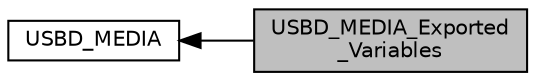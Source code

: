 digraph "USBD_MEDIA_Exported_Variables"
{
  edge [fontname="Helvetica",fontsize="10",labelfontname="Helvetica",labelfontsize="10"];
  node [fontname="Helvetica",fontsize="10",shape=record];
  rankdir=LR;
  Node1 [label="USBD_MEDIA",height=0.2,width=0.4,color="black", fillcolor="white", style="filled",URL="$group___u_s_b_d___m_e_d_i_a.html",tooltip="header file for the usbd_dfu_media_template.c file "];
  Node0 [label="USBD_MEDIA_Exported\l_Variables",height=0.2,width=0.4,color="black", fillcolor="grey75", style="filled", fontcolor="black"];
  Node1->Node0 [shape=plaintext, dir="back", style="solid"];
}
